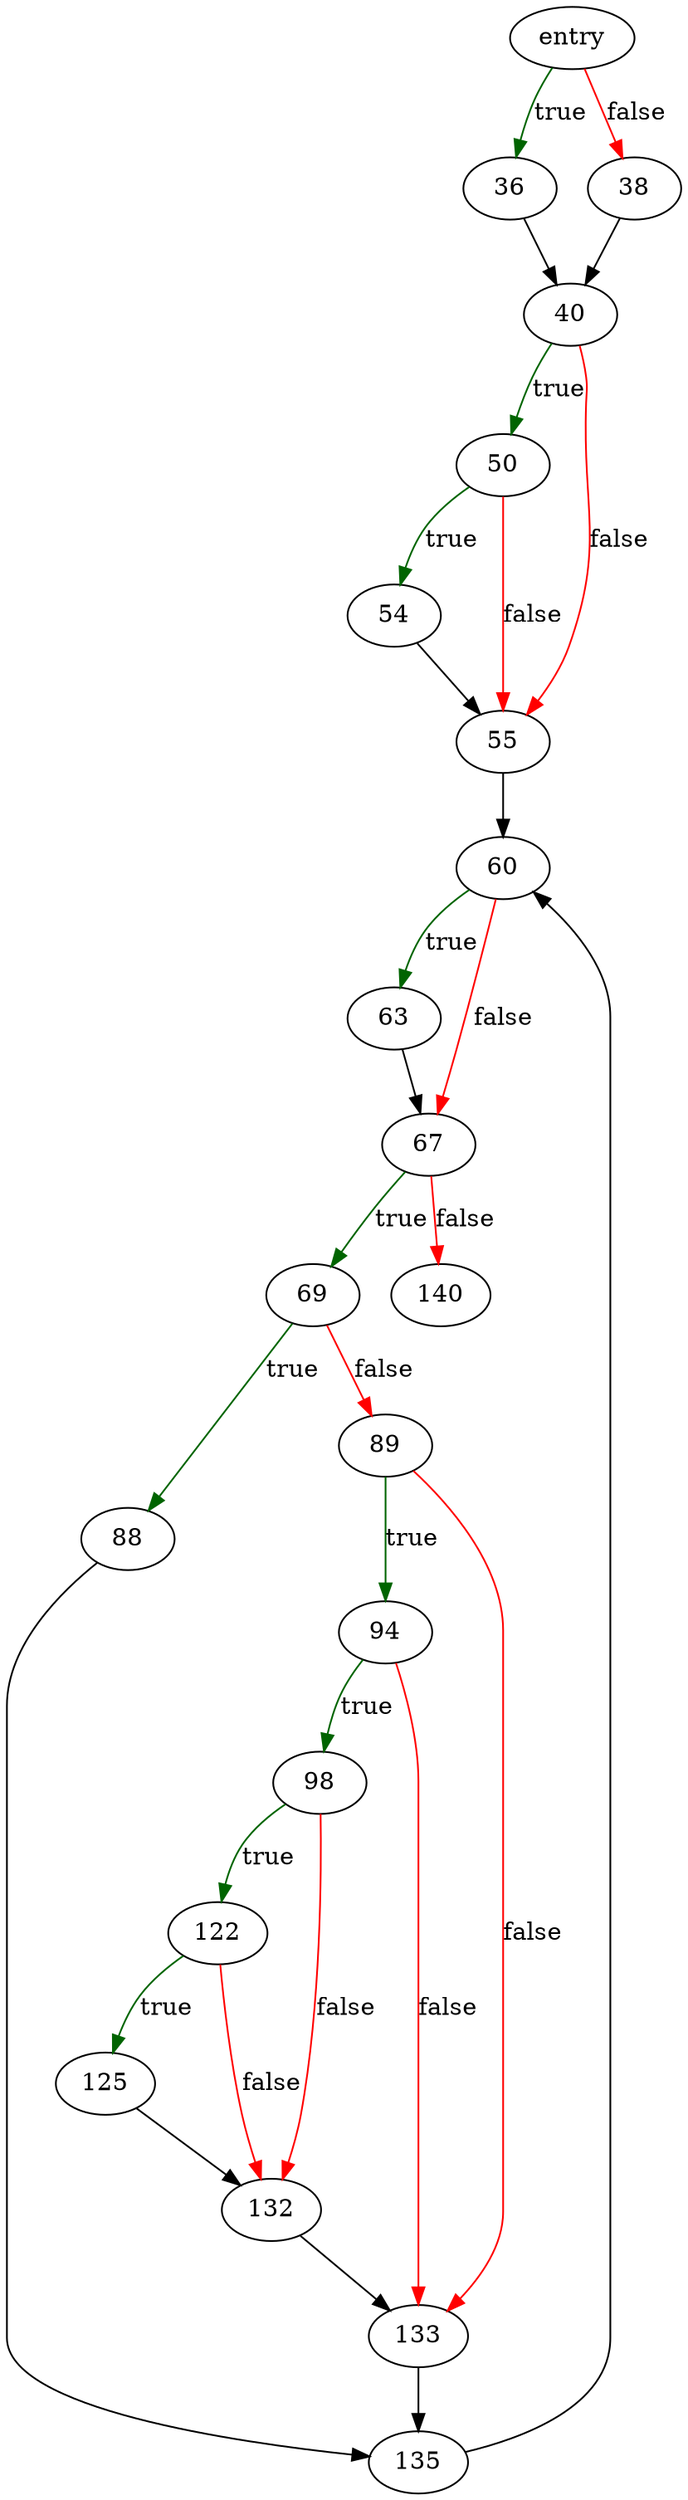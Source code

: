 digraph "backupOnePage" {
	// Node definitions.
	4 [label=entry];
	36;
	38;
	40;
	50;
	54;
	55;
	60;
	63;
	67;
	69;
	88;
	89;
	94;
	98;
	122;
	125;
	132;
	133;
	135;
	140;

	// Edge definitions.
	4 -> 36 [
		color=darkgreen
		label=true
	];
	4 -> 38 [
		color=red
		label=false
	];
	36 -> 40;
	38 -> 40;
	40 -> 50 [
		color=darkgreen
		label=true
	];
	40 -> 55 [
		color=red
		label=false
	];
	50 -> 54 [
		color=darkgreen
		label=true
	];
	50 -> 55 [
		color=red
		label=false
	];
	54 -> 55;
	55 -> 60;
	60 -> 63 [
		color=darkgreen
		label=true
	];
	60 -> 67 [
		color=red
		label=false
	];
	63 -> 67;
	67 -> 69 [
		color=darkgreen
		label=true
	];
	67 -> 140 [
		color=red
		label=false
	];
	69 -> 88 [
		color=darkgreen
		label=true
	];
	69 -> 89 [
		color=red
		label=false
	];
	88 -> 135;
	89 -> 94 [
		color=darkgreen
		label=true
	];
	89 -> 133 [
		color=red
		label=false
	];
	94 -> 98 [
		color=darkgreen
		label=true
	];
	94 -> 133 [
		color=red
		label=false
	];
	98 -> 122 [
		color=darkgreen
		label=true
	];
	98 -> 132 [
		color=red
		label=false
	];
	122 -> 125 [
		color=darkgreen
		label=true
	];
	122 -> 132 [
		color=red
		label=false
	];
	125 -> 132;
	132 -> 133;
	133 -> 135;
	135 -> 60;
}